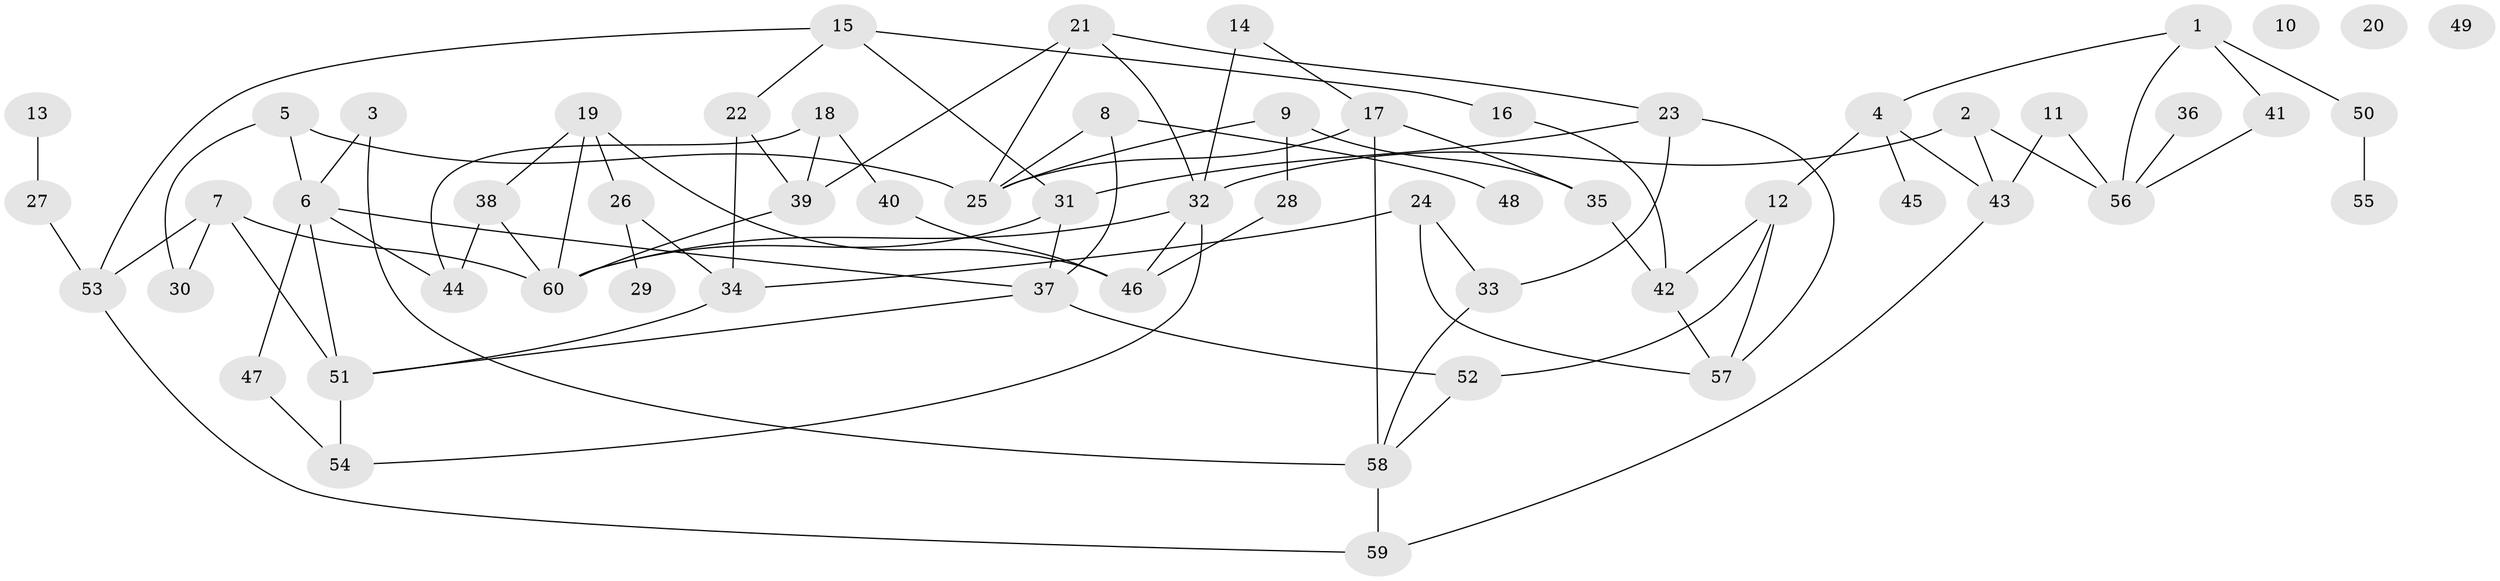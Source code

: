 // Generated by graph-tools (version 1.1) at 2025/12/03/09/25 04:12:54]
// undirected, 60 vertices, 92 edges
graph export_dot {
graph [start="1"]
  node [color=gray90,style=filled];
  1;
  2;
  3;
  4;
  5;
  6;
  7;
  8;
  9;
  10;
  11;
  12;
  13;
  14;
  15;
  16;
  17;
  18;
  19;
  20;
  21;
  22;
  23;
  24;
  25;
  26;
  27;
  28;
  29;
  30;
  31;
  32;
  33;
  34;
  35;
  36;
  37;
  38;
  39;
  40;
  41;
  42;
  43;
  44;
  45;
  46;
  47;
  48;
  49;
  50;
  51;
  52;
  53;
  54;
  55;
  56;
  57;
  58;
  59;
  60;
  1 -- 4;
  1 -- 41;
  1 -- 50;
  1 -- 56;
  2 -- 32;
  2 -- 43;
  2 -- 56;
  3 -- 6;
  3 -- 58;
  4 -- 12;
  4 -- 43;
  4 -- 45;
  5 -- 6;
  5 -- 25;
  5 -- 30;
  6 -- 37;
  6 -- 44;
  6 -- 47;
  6 -- 51;
  7 -- 30;
  7 -- 51;
  7 -- 53;
  7 -- 60;
  8 -- 25;
  8 -- 37;
  8 -- 48;
  9 -- 25;
  9 -- 28;
  9 -- 35;
  11 -- 43;
  11 -- 56;
  12 -- 42;
  12 -- 52;
  12 -- 57;
  13 -- 27;
  14 -- 17;
  14 -- 32;
  15 -- 16;
  15 -- 22;
  15 -- 31;
  15 -- 53;
  16 -- 42;
  17 -- 25;
  17 -- 35;
  17 -- 58;
  18 -- 39;
  18 -- 40;
  18 -- 44;
  19 -- 26;
  19 -- 38;
  19 -- 46;
  19 -- 60;
  21 -- 23;
  21 -- 25;
  21 -- 32;
  21 -- 39;
  22 -- 34;
  22 -- 39;
  23 -- 31;
  23 -- 33;
  23 -- 57;
  24 -- 33;
  24 -- 34;
  24 -- 57;
  26 -- 29;
  26 -- 34;
  27 -- 53;
  28 -- 46;
  31 -- 37;
  31 -- 60;
  32 -- 46;
  32 -- 54;
  32 -- 60;
  33 -- 58;
  34 -- 51;
  35 -- 42;
  36 -- 56;
  37 -- 51;
  37 -- 52;
  38 -- 44;
  38 -- 60;
  39 -- 60;
  40 -- 46;
  41 -- 56;
  42 -- 57;
  43 -- 59;
  47 -- 54;
  50 -- 55;
  51 -- 54;
  52 -- 58;
  53 -- 59;
  58 -- 59;
}
